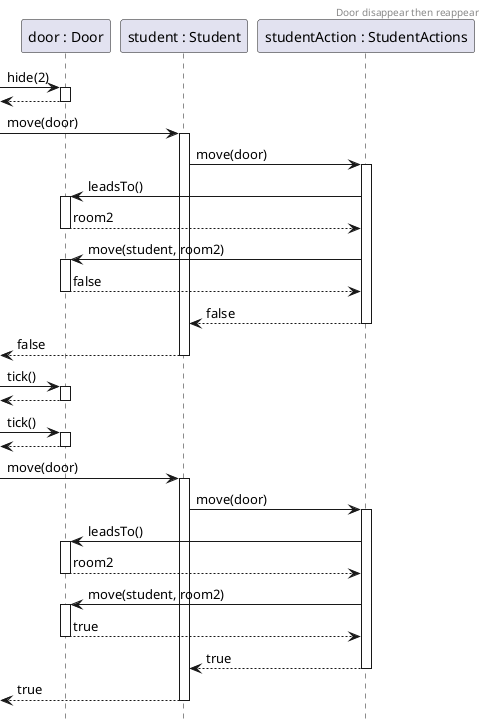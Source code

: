 @startuml DoorAppear
header Door disappear then reappear
hide footbox

participant door as "door : Door"
participant student as "student : Student"
participant studentAction as "studentAction : StudentActions"

-> door ++: hide(2)
return
-> student++: move(door)
student -> studentAction++ : move(door)
studentAction -> door ++: leadsTo()
return room2
studentAction -> door ++: move(student, room2)
return false
return false
return false

-> door ++: tick()
return
-> door ++: tick()
return
-> student++: move(door)
student -> studentAction++ : move(door)
studentAction -> door ++: leadsTo()
return room2
studentAction -> door ++: move(student, room2)
return true
return true
return true
@enduml
